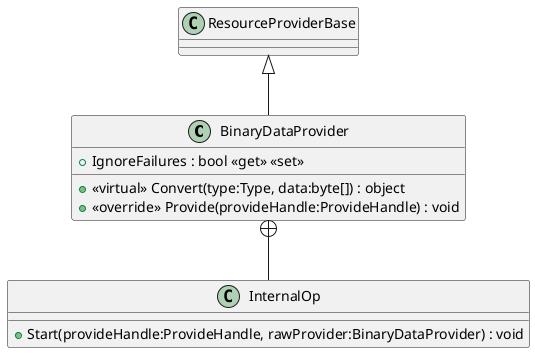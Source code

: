 @startuml
class BinaryDataProvider {
    + IgnoreFailures : bool <<get>> <<set>>
    + <<virtual>> Convert(type:Type, data:byte[]) : object
    + <<override>> Provide(provideHandle:ProvideHandle) : void
}
class InternalOp {
    + Start(provideHandle:ProvideHandle, rawProvider:BinaryDataProvider) : void
}
ResourceProviderBase <|-- BinaryDataProvider
BinaryDataProvider +-- InternalOp
@enduml
